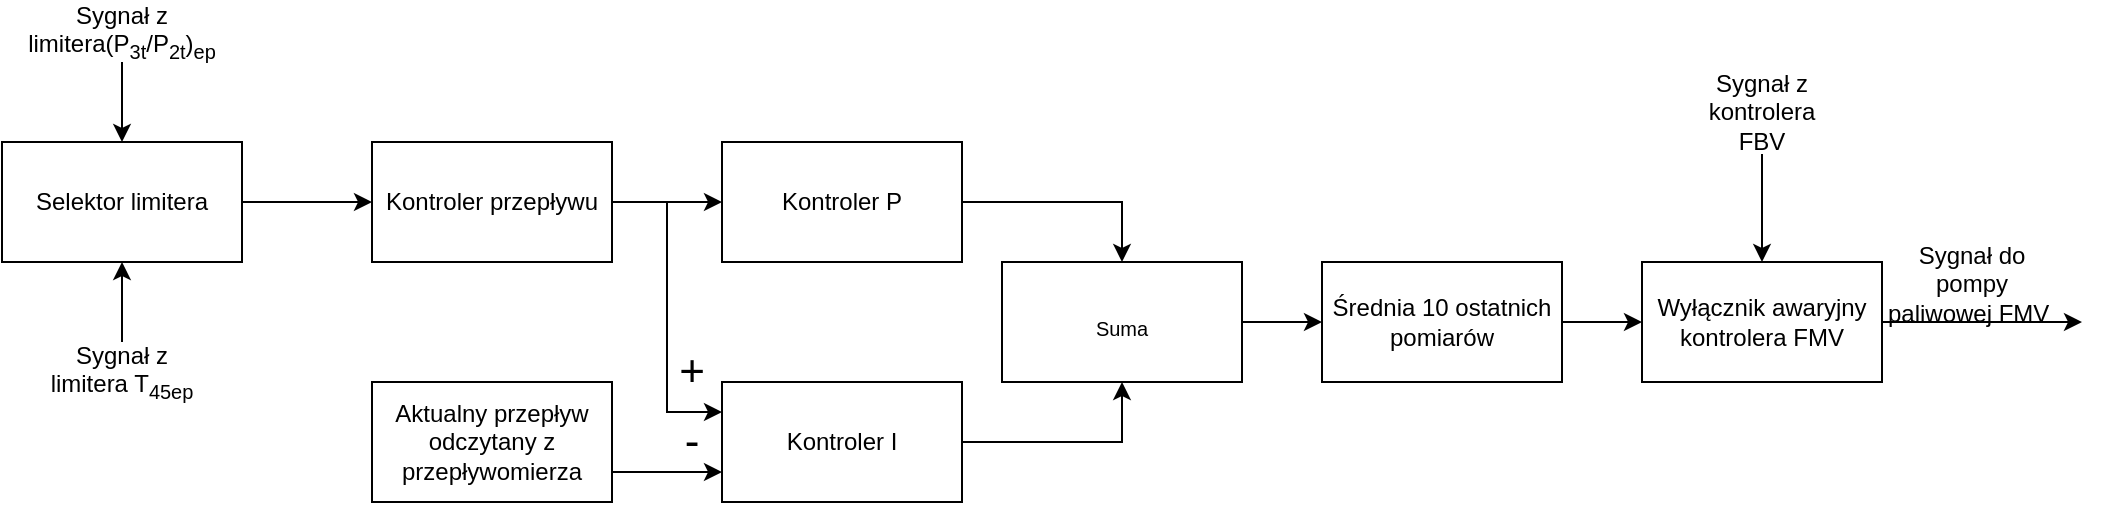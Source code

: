 <mxfile version="20.7.4" type="device"><diagram id="1TgIqj4EslUMg9f01UKK" name="Strona-1"><mxGraphModel dx="1687" dy="1040" grid="1" gridSize="10" guides="1" tooltips="1" connect="1" arrows="1" fold="1" page="1" pageScale="1" pageWidth="1169" pageHeight="827" math="0" shadow="0"><root><mxCell id="0"/><mxCell id="1" parent="0"/><mxCell id="Ev4FvEGnWVetYdQp_Rzr-5" value="" style="edgeStyle=orthogonalEdgeStyle;rounded=0;orthogonalLoop=1;jettySize=auto;html=1;" parent="1" source="Ev4FvEGnWVetYdQp_Rzr-1" target="Ev4FvEGnWVetYdQp_Rzr-2" edge="1"><mxGeometry relative="1" as="geometry"/></mxCell><mxCell id="Ev4FvEGnWVetYdQp_Rzr-1" value="Selektor limitera" style="rounded=0;whiteSpace=wrap;html=1;" parent="1" vertex="1"><mxGeometry x="10" y="234" width="120" height="60" as="geometry"/></mxCell><mxCell id="Ev4FvEGnWVetYdQp_Rzr-6" value="" style="edgeStyle=orthogonalEdgeStyle;rounded=0;orthogonalLoop=1;jettySize=auto;html=1;" parent="1" source="Ev4FvEGnWVetYdQp_Rzr-2" target="Ev4FvEGnWVetYdQp_Rzr-4" edge="1"><mxGeometry relative="1" as="geometry"/></mxCell><mxCell id="W864ULIM6Whw66SJZPjv-5" style="edgeStyle=orthogonalEdgeStyle;rounded=0;orthogonalLoop=1;jettySize=auto;html=1;entryX=0;entryY=0.25;entryDx=0;entryDy=0;" edge="1" parent="1" source="Ev4FvEGnWVetYdQp_Rzr-2" target="W864ULIM6Whw66SJZPjv-2"><mxGeometry relative="1" as="geometry"/></mxCell><mxCell id="Ev4FvEGnWVetYdQp_Rzr-2" value="Kontroler przepływu" style="rounded=0;whiteSpace=wrap;html=1;" parent="1" vertex="1"><mxGeometry x="195" y="234" width="120" height="60" as="geometry"/></mxCell><mxCell id="W864ULIM6Whw66SJZPjv-11" style="edgeStyle=orthogonalEdgeStyle;rounded=0;orthogonalLoop=1;jettySize=auto;html=1;entryX=0.5;entryY=0;entryDx=0;entryDy=0;fontSize=12;" edge="1" parent="1" source="Ev4FvEGnWVetYdQp_Rzr-4" target="W864ULIM6Whw66SJZPjv-10"><mxGeometry relative="1" as="geometry"/></mxCell><mxCell id="Ev4FvEGnWVetYdQp_Rzr-4" value="Kontroler P" style="rounded=0;whiteSpace=wrap;html=1;" parent="1" vertex="1"><mxGeometry x="370" y="234" width="120" height="60" as="geometry"/></mxCell><mxCell id="Ev4FvEGnWVetYdQp_Rzr-7" value="" style="endArrow=classic;html=1;rounded=0;entryX=0.5;entryY=0;entryDx=0;entryDy=0;" parent="1" target="Ev4FvEGnWVetYdQp_Rzr-1" edge="1"><mxGeometry width="50" height="50" relative="1" as="geometry"><mxPoint x="70" y="194" as="sourcePoint"/><mxPoint x="-20" y="254" as="targetPoint"/></mxGeometry></mxCell><mxCell id="Ev4FvEGnWVetYdQp_Rzr-8" value="Sygnał z limitera T&lt;sub&gt;45ep&lt;/sub&gt;" style="text;html=1;strokeColor=none;fillColor=none;align=center;verticalAlign=middle;whiteSpace=wrap;rounded=0;" parent="1" vertex="1"><mxGeometry x="30" y="334" width="80" height="30" as="geometry"/></mxCell><mxCell id="Ev4FvEGnWVetYdQp_Rzr-9" value="" style="endArrow=classic;html=1;rounded=0;entryX=0.5;entryY=1;entryDx=0;entryDy=0;" parent="1" target="Ev4FvEGnWVetYdQp_Rzr-1" edge="1"><mxGeometry width="50" height="50" relative="1" as="geometry"><mxPoint x="70" y="334" as="sourcePoint"/><mxPoint x="-20" y="284" as="targetPoint"/></mxGeometry></mxCell><mxCell id="Ev4FvEGnWVetYdQp_Rzr-10" value="Sygnał z limitera(P&lt;sub&gt;3t&lt;/sub&gt;/P&lt;sub&gt;2t&lt;/sub&gt;)&lt;sub&gt;ep&lt;/sub&gt;" style="text;html=1;strokeColor=none;fillColor=none;align=center;verticalAlign=middle;whiteSpace=wrap;rounded=0;" parent="1" vertex="1"><mxGeometry x="40" y="164" width="60" height="30" as="geometry"/></mxCell><mxCell id="Ev4FvEGnWVetYdQp_Rzr-16" value="Sygnał do pompy paliwowej FMV&amp;nbsp;" style="text;html=1;strokeColor=none;fillColor=none;align=center;verticalAlign=middle;whiteSpace=wrap;rounded=0;" parent="1" vertex="1"><mxGeometry x="950" y="290" width="90" height="30" as="geometry"/></mxCell><mxCell id="W864ULIM6Whw66SJZPjv-6" style="edgeStyle=orthogonalEdgeStyle;rounded=0;orthogonalLoop=1;jettySize=auto;html=1;entryX=0;entryY=0.75;entryDx=0;entryDy=0;" edge="1" parent="1" source="W864ULIM6Whw66SJZPjv-1" target="W864ULIM6Whw66SJZPjv-2"><mxGeometry relative="1" as="geometry"><Array as="points"><mxPoint x="330" y="399"/><mxPoint x="330" y="399"/></Array></mxGeometry></mxCell><mxCell id="W864ULIM6Whw66SJZPjv-1" value="Aktualny przepływ odczytany z przepływomierza" style="rounded=0;whiteSpace=wrap;html=1;" vertex="1" parent="1"><mxGeometry x="195" y="354" width="120" height="60" as="geometry"/></mxCell><mxCell id="W864ULIM6Whw66SJZPjv-12" style="edgeStyle=orthogonalEdgeStyle;rounded=0;orthogonalLoop=1;jettySize=auto;html=1;entryX=0.5;entryY=1;entryDx=0;entryDy=0;fontSize=12;" edge="1" parent="1" source="W864ULIM6Whw66SJZPjv-2" target="W864ULIM6Whw66SJZPjv-10"><mxGeometry relative="1" as="geometry"/></mxCell><mxCell id="W864ULIM6Whw66SJZPjv-2" value="Kontroler I" style="rounded=0;whiteSpace=wrap;html=1;" vertex="1" parent="1"><mxGeometry x="370" y="354" width="120" height="60" as="geometry"/></mxCell><mxCell id="W864ULIM6Whw66SJZPjv-7" value="&lt;font style=&quot;font-size: 22px;&quot;&gt;+&lt;/font&gt;" style="text;html=1;strokeColor=none;fillColor=none;align=center;verticalAlign=middle;whiteSpace=wrap;rounded=0;" vertex="1" parent="1"><mxGeometry x="330" y="334" width="50" height="30" as="geometry"/></mxCell><mxCell id="W864ULIM6Whw66SJZPjv-8" value="&lt;font style=&quot;font-size: 22px;&quot;&gt;-&lt;/font&gt;" style="text;html=1;strokeColor=none;fillColor=none;align=center;verticalAlign=middle;whiteSpace=wrap;rounded=0;" vertex="1" parent="1"><mxGeometry x="330" y="369" width="50" height="30" as="geometry"/></mxCell><mxCell id="W864ULIM6Whw66SJZPjv-14" style="edgeStyle=orthogonalEdgeStyle;rounded=0;orthogonalLoop=1;jettySize=auto;html=1;entryX=0;entryY=0.5;entryDx=0;entryDy=0;fontSize=12;" edge="1" parent="1" source="W864ULIM6Whw66SJZPjv-10" target="W864ULIM6Whw66SJZPjv-13"><mxGeometry relative="1" as="geometry"/></mxCell><mxCell id="W864ULIM6Whw66SJZPjv-10" value="&lt;font size=&quot;1&quot;&gt;Suma&lt;/font&gt;" style="rounded=0;whiteSpace=wrap;html=1;fontSize=22;" vertex="1" parent="1"><mxGeometry x="510" y="294" width="120" height="60" as="geometry"/></mxCell><mxCell id="W864ULIM6Whw66SJZPjv-16" value="" style="edgeStyle=orthogonalEdgeStyle;rounded=0;orthogonalLoop=1;jettySize=auto;html=1;fontSize=12;" edge="1" parent="1" source="W864ULIM6Whw66SJZPjv-13" target="W864ULIM6Whw66SJZPjv-15"><mxGeometry relative="1" as="geometry"/></mxCell><mxCell id="W864ULIM6Whw66SJZPjv-13" value="Średnia 10 ostatnich pomiarów" style="rounded=0;whiteSpace=wrap;html=1;fontSize=12;" vertex="1" parent="1"><mxGeometry x="670" y="294" width="120" height="60" as="geometry"/></mxCell><mxCell id="W864ULIM6Whw66SJZPjv-19" style="edgeStyle=orthogonalEdgeStyle;rounded=0;orthogonalLoop=1;jettySize=auto;html=1;fontSize=12;" edge="1" parent="1" source="W864ULIM6Whw66SJZPjv-15"><mxGeometry relative="1" as="geometry"><mxPoint x="1050" y="324" as="targetPoint"/></mxGeometry></mxCell><mxCell id="W864ULIM6Whw66SJZPjv-15" value="Wyłącznik awaryjny kontrolera FMV" style="rounded=0;whiteSpace=wrap;html=1;fontSize=12;" vertex="1" parent="1"><mxGeometry x="830" y="294" width="120" height="60" as="geometry"/></mxCell><mxCell id="W864ULIM6Whw66SJZPjv-17" value="Sygnał z kontrolera FBV" style="text;html=1;strokeColor=none;fillColor=none;align=center;verticalAlign=middle;whiteSpace=wrap;rounded=0;fontSize=12;" vertex="1" parent="1"><mxGeometry x="860" y="204" width="60" height="30" as="geometry"/></mxCell><mxCell id="W864ULIM6Whw66SJZPjv-18" value="" style="endArrow=classic;html=1;rounded=0;fontSize=12;entryX=0.5;entryY=0;entryDx=0;entryDy=0;" edge="1" parent="1" target="W864ULIM6Whw66SJZPjv-15"><mxGeometry width="50" height="50" relative="1" as="geometry"><mxPoint x="890" y="240" as="sourcePoint"/><mxPoint x="920" y="220" as="targetPoint"/></mxGeometry></mxCell></root></mxGraphModel></diagram></mxfile>